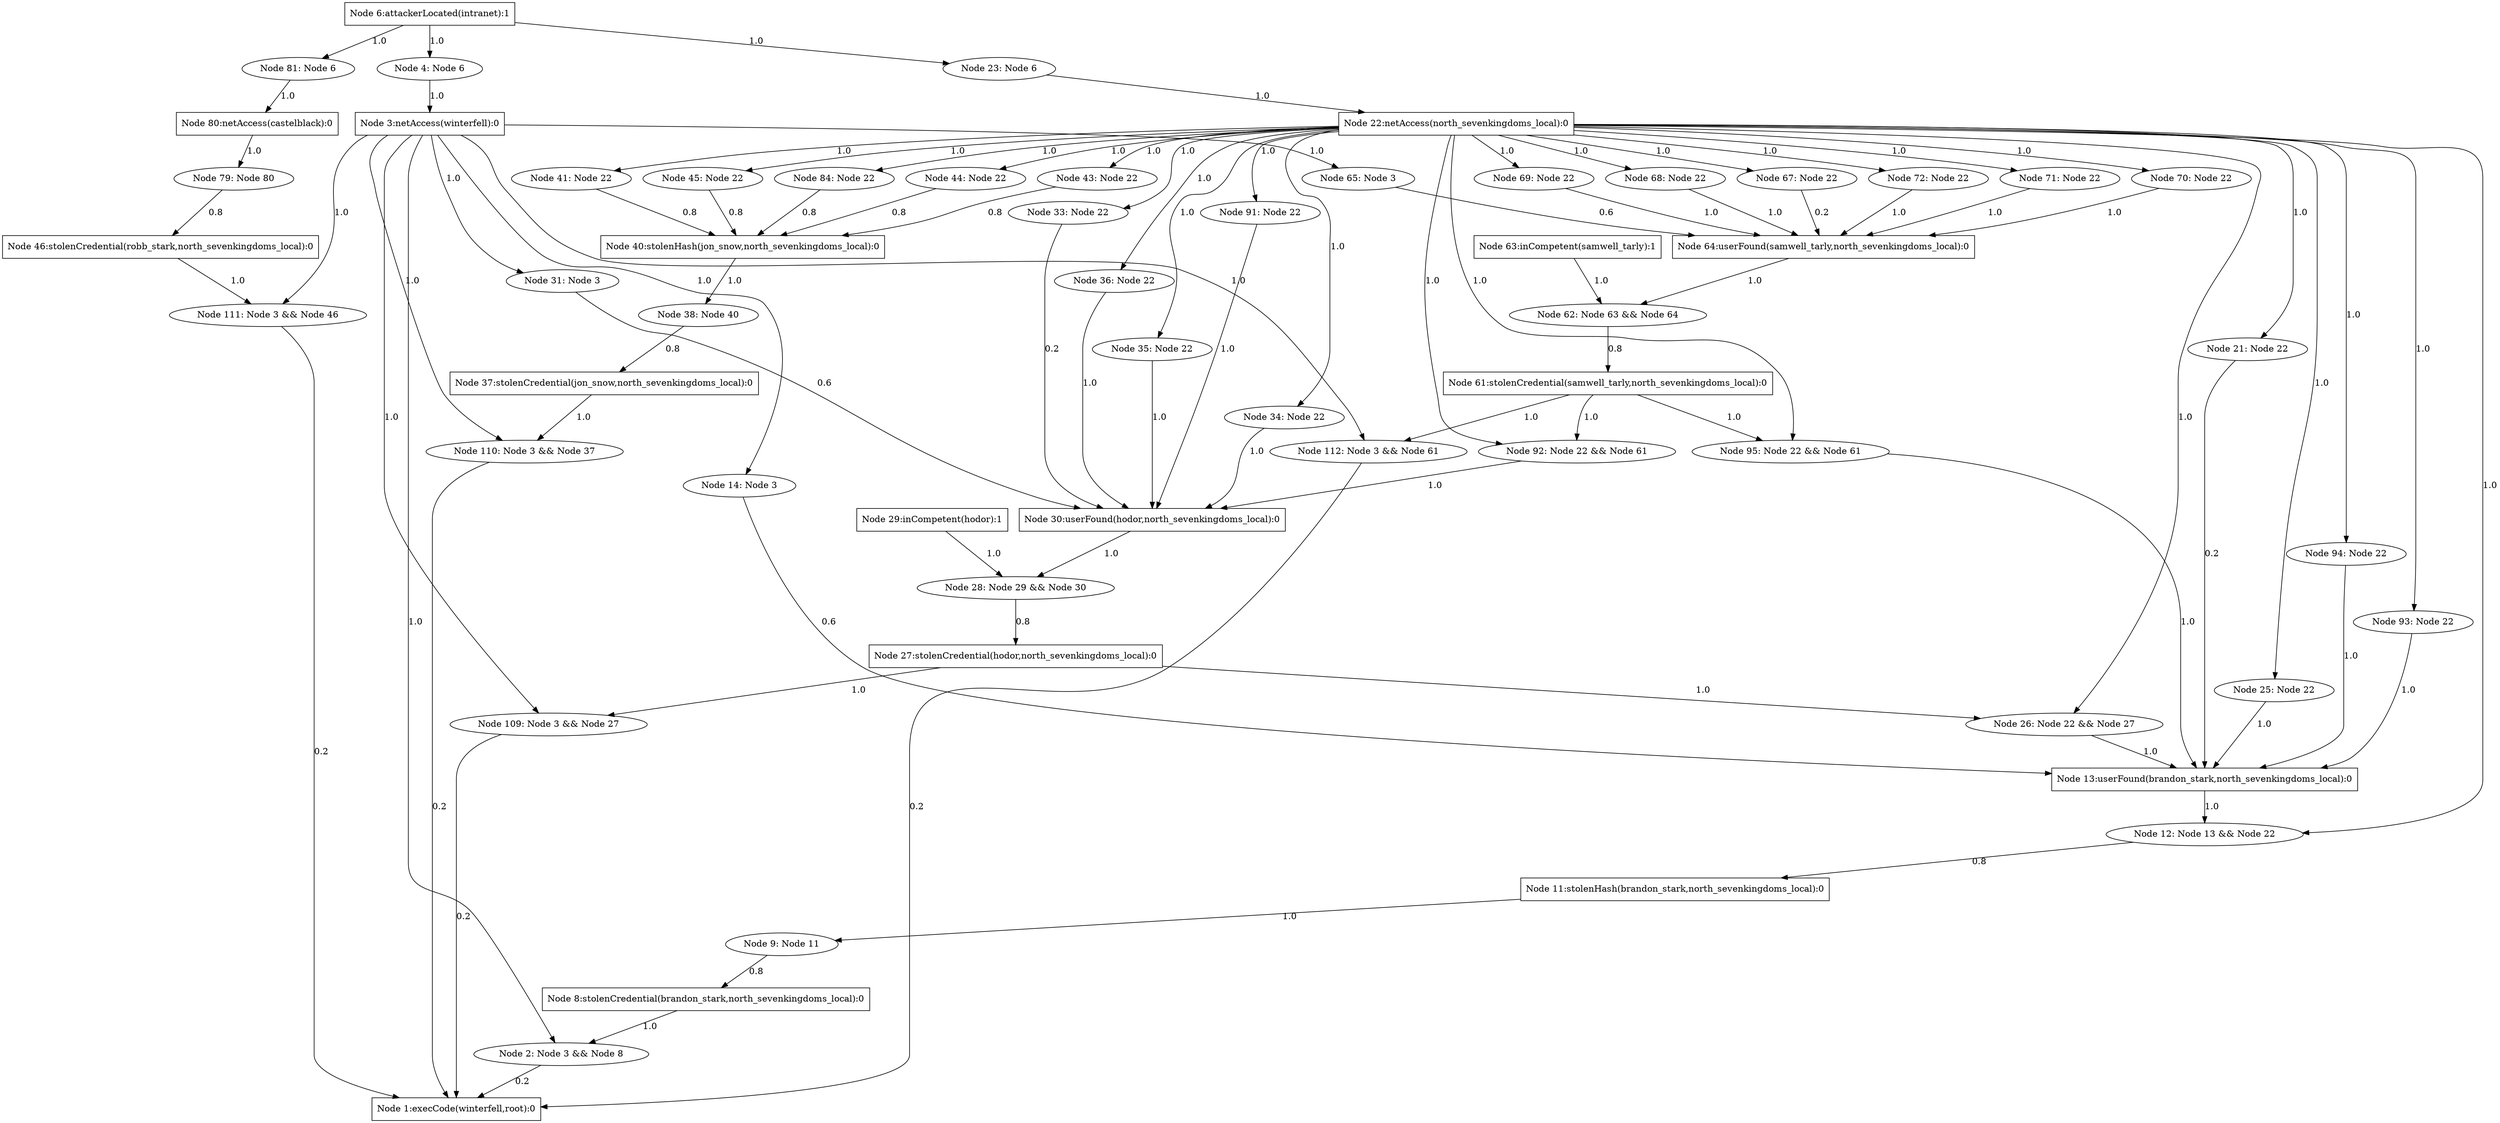 strict digraph G {
  1 [ label="Node 112: Node 3 && Node 61" shape="ellipse" nodeType="AND" probArray="1.0 1.0" ];
  2 [ label="Node 111: Node 3 && Node 46" shape="ellipse" nodeType="AND" probArray="1.0 1.0" ];
  3 [ label="Node 110: Node 3 && Node 37" shape="ellipse" nodeType="AND" probArray="1.0 1.0" ];
  4 [ label="Node 109: Node 3 && Node 27" shape="ellipse" nodeType="AND" probArray="1.0 1.0" ];
  5 [ label="Node 95: Node 22 && Node 61" shape="ellipse" nodeType="AND" probArray="1.0 1.0" ];
  6 [ label="Node 94: Node 22" shape="ellipse" nodeType="AND" probArray="1.0" ];
  7 [ label="Node 93: Node 22" shape="ellipse" nodeType="AND" probArray="1.0" ];
  8 [ label="Node 92: Node 22 && Node 61" shape="ellipse" nodeType="AND" probArray="1.0 1.0" ];
  9 [ label="Node 91: Node 22" shape="ellipse" nodeType="AND" probArray="1.0" ];
  10 [ label="Node 84: Node 22" shape="ellipse" nodeType="AND" probArray="1.0" ];
  11 [ label="Node 81: Node 6" shape="ellipse" nodeType="AND" probArray="1.0" ];
  12 [ label="Node 80:netAccess(castelblack):0" shape="box" nodeType="OR" probArray="1.0" ];
  13 [ label="Node 79: Node 80" shape="ellipse" nodeType="AND" probArray="1.0" ];
  14 [ label="Node 72: Node 22" shape="ellipse" nodeType="AND" probArray="1.0" ];
  15 [ label="Node 71: Node 22" shape="ellipse" nodeType="AND" probArray="1.0" ];
  16 [ label="Node 70: Node 22" shape="ellipse" nodeType="AND" probArray="1.0" ];
  17 [ label="Node 69: Node 22" shape="ellipse" nodeType="AND" probArray="1.0" ];
  18 [ label="Node 68: Node 22" shape="ellipse" nodeType="AND" probArray="1.0" ];
  19 [ label="Node 67: Node 22" shape="ellipse" nodeType="AND" probArray="1.0" ];
  20 [ label="Node 65: Node 3" shape="ellipse" nodeType="AND" probArray="1.0" ];
  21 [ label="Node 64:userFound(samwell_tarly,north_sevenkingdoms_local):0" shape="box" nodeType="OR" probArray="0.6 0.2 1.0 1.0 1.0 1.0 1.0" ];
  22 [ label="Node 63:inCompetent(samwell_tarly):1" shape="box" nodeType="AND" probArray="1.0" ];
  23 [ label="Node 62: Node 63 && Node 64" shape="ellipse" nodeType="AND" probArray="1.0 1.0" ];
  24 [ label="Node 61:stolenCredential(samwell_tarly,north_sevenkingdoms_local):0" shape="box" nodeType="OR" probArray="0.8" ];
  25 [ label="Node 46:stolenCredential(robb_stark,north_sevenkingdoms_local):0" shape="box" nodeType="OR" probArray="0.8" ];
  26 [ label="Node 45: Node 22" shape="ellipse" nodeType="AND" probArray="1.0" ];
  27 [ label="Node 44: Node 22" shape="ellipse" nodeType="AND" probArray="1.0" ];
  28 [ label="Node 43: Node 22" shape="ellipse" nodeType="AND" probArray="1.0" ];
  29 [ label="Node 41: Node 22" shape="ellipse" nodeType="AND" probArray="1.0" ];
  30 [ label="Node 40:stolenHash(jon_snow,north_sevenkingdoms_local):0" shape="box" nodeType="OR" probArray="0.8 0.8 0.8 0.8 0.8" ];
  31 [ label="Node 38: Node 40" shape="ellipse" nodeType="AND" probArray="1.0" ];
  32 [ label="Node 37:stolenCredential(jon_snow,north_sevenkingdoms_local):0" shape="box" nodeType="OR" probArray="0.8" ];
  33 [ label="Node 36: Node 22" shape="ellipse" nodeType="AND" probArray="1.0" ];
  34 [ label="Node 35: Node 22" shape="ellipse" nodeType="AND" probArray="1.0" ];
  35 [ label="Node 34: Node 22" shape="ellipse" nodeType="AND" probArray="1.0" ];
  36 [ label="Node 33: Node 22" shape="ellipse" nodeType="AND" probArray="1.0" ];
  37 [ label="Node 31: Node 3" shape="ellipse" nodeType="AND" probArray="1.0" ];
  38 [ label="Node 30:userFound(hodor,north_sevenkingdoms_local):0" shape="box" nodeType="OR" probArray="0.6 0.2 1.0 1.0 1.0 1.0 1.0" ];
  39 [ label="Node 29:inCompetent(hodor):1" shape="box" nodeType="AND" probArray="1.0" ];
  40 [ label="Node 28: Node 29 && Node 30" shape="ellipse" nodeType="AND" probArray="1.0 1.0" ];
  41 [ label="Node 27:stolenCredential(hodor,north_sevenkingdoms_local):0" shape="box" nodeType="OR" probArray="0.8" ];
  42 [ label="Node 26: Node 22 && Node 27" shape="ellipse" nodeType="AND" probArray="1.0 1.0" ];
  43 [ label="Node 25: Node 22" shape="ellipse" nodeType="AND" probArray="1.0" ];
  44 [ label="Node 23: Node 6" shape="ellipse" nodeType="AND" probArray="1.0" ];
  45 [ label="Node 22:netAccess(north_sevenkingdoms_local):0" shape="box" nodeType="OR" probArray="1.0" ];
  46 [ label="Node 21: Node 22" shape="ellipse" nodeType="AND" probArray="1.0" ];
  47 [ label="Node 14: Node 3" shape="ellipse" nodeType="AND" probArray="1.0" ];
  48 [ label="Node 13:userFound(brandon_stark,north_sevenkingdoms_local):0" shape="box" nodeType="OR" probArray="0.6 0.2 1.0 1.0 1.0 1.0 1.0" ];
  49 [ label="Node 12: Node 13 && Node 22" shape="ellipse" nodeType="AND" probArray="1.0 1.0" ];
  50 [ label="Node 11:stolenHash(brandon_stark,north_sevenkingdoms_local):0" shape="box" nodeType="OR" probArray="0.8" ];
  51 [ label="Node 9: Node 11" shape="ellipse" nodeType="AND" probArray="1.0" ];
  52 [ label="Node 8:stolenCredential(brandon_stark,north_sevenkingdoms_local):0" shape="box" nodeType="OR" probArray="0.8" ];
  53 [ label="Node 6:attackerLocated(intranet):1" shape="box" nodeType="AND" probArray="1.0" ];
  54 [ label="Node 4: Node 6" shape="ellipse" nodeType="AND" probArray="1.0" ];
  55 [ label="Node 3:netAccess(winterfell):0" shape="box" nodeType="OR" probArray="1.0" ];
  56 [ label="Node 2: Node 3 && Node 8" shape="ellipse" nodeType="AND" probArray="1.0 1.0" ];
  57 [ label="Node 1:execCode(winterfell,root):0" shape="box" nodeType="OR" probArray="0.2 0.2 0.2 0.2 0.2" ];
  56 -> 57 [ label="0.2" color="black" ];
  55 -> 56 [ label="1.0" color="black" ];
  55 -> 47 [ label="1.0" color="black" ];
  55 -> 37 [ label="1.0" color="black" ];
  55 -> 20 [ label="1.0" color="black" ];
  55 -> 4 [ label="1.0" color="black" ];
  55 -> 3 [ label="1.0" color="black" ];
  55 -> 2 [ label="1.0" color="black" ];
  55 -> 1 [ label="1.0" color="black" ];
  54 -> 55 [ label="1.0" color="black" ];
  53 -> 54 [ label="1.0" color="black" ];
  53 -> 44 [ label="1.0" color="black" ];
  53 -> 11 [ label="1.0" color="black" ];
  52 -> 56 [ label="1.0" color="black" ];
  51 -> 52 [ label="0.8" color="black" ];
  50 -> 51 [ label="1.0" color="black" ];
  49 -> 50 [ label="0.8" color="black" ];
  48 -> 49 [ label="1.0" color="black" ];
  47 -> 48 [ label="0.6" color="black" ];
  46 -> 48 [ label="0.2" color="black" ];
  45 -> 46 [ label="1.0" color="black" ];
  45 -> 43 [ label="1.0" color="black" ];
  45 -> 42 [ label="1.0" color="black" ];
  45 -> 36 [ label="1.0" color="black" ];
  45 -> 35 [ label="1.0" color="black" ];
  45 -> 34 [ label="1.0" color="black" ];
  45 -> 33 [ label="1.0" color="black" ];
  45 -> 29 [ label="1.0" color="black" ];
  45 -> 28 [ label="1.0" color="black" ];
  45 -> 27 [ label="1.0" color="black" ];
  45 -> 19 [ label="1.0" color="black" ];
  45 -> 18 [ label="1.0" color="black" ];
  45 -> 17 [ label="1.0" color="black" ];
  45 -> 16 [ label="1.0" color="black" ];
  45 -> 15 [ label="1.0" color="black" ];
  45 -> 14 [ label="1.0" color="black" ];
  45 -> 26 [ label="1.0" color="black" ];
  45 -> 10 [ label="1.0" color="black" ];
  45 -> 9 [ label="1.0" color="black" ];
  45 -> 8 [ label="1.0" color="black" ];
  45 -> 7 [ label="1.0" color="black" ];
  45 -> 6 [ label="1.0" color="black" ];
  45 -> 5 [ label="1.0" color="black" ];
  45 -> 49 [ label="1.0" color="black" ];
  44 -> 45 [ label="1.0" color="black" ];
  43 -> 48 [ label="1.0" color="black" ];
  42 -> 48 [ label="1.0" color="black" ];
  41 -> 42 [ label="1.0" color="black" ];
  41 -> 4 [ label="1.0" color="black" ];
  40 -> 41 [ label="0.8" color="black" ];
  39 -> 40 [ label="1.0" color="black" ];
  38 -> 40 [ label="1.0" color="black" ];
  37 -> 38 [ label="0.6" color="black" ];
  36 -> 38 [ label="0.2" color="black" ];
  35 -> 38 [ label="1.0" color="black" ];
  34 -> 38 [ label="1.0" color="black" ];
  33 -> 38 [ label="1.0" color="black" ];
  32 -> 3 [ label="1.0" color="black" ];
  31 -> 32 [ label="0.8" color="black" ];
  30 -> 31 [ label="1.0" color="black" ];
  29 -> 30 [ label="0.8" color="black" ];
  28 -> 30 [ label="0.8" color="black" ];
  27 -> 30 [ label="0.8" color="black" ];
  26 -> 30 [ label="0.8" color="black" ];
  25 -> 2 [ label="1.0" color="black" ];
  24 -> 8 [ label="1.0" color="black" ];
  24 -> 5 [ label="1.0" color="black" ];
  24 -> 1 [ label="1.0" color="black" ];
  23 -> 24 [ label="0.8" color="black" ];
  22 -> 23 [ label="1.0" color="black" ];
  21 -> 23 [ label="1.0" color="black" ];
  20 -> 21 [ label="0.6" color="black" ];
  19 -> 21 [ label="0.2" color="black" ];
  18 -> 21 [ label="1.0" color="black" ];
  17 -> 21 [ label="1.0" color="black" ];
  16 -> 21 [ label="1.0" color="black" ];
  15 -> 21 [ label="1.0" color="black" ];
  14 -> 21 [ label="1.0" color="black" ];
  13 -> 25 [ label="0.8" color="black" ];
  12 -> 13 [ label="1.0" color="black" ];
  11 -> 12 [ label="1.0" color="black" ];
  10 -> 30 [ label="0.8" color="black" ];
  9 -> 38 [ label="1.0" color="black" ];
  8 -> 38 [ label="1.0" color="black" ];
  7 -> 48 [ label="1.0" color="black" ];
  6 -> 48 [ label="1.0" color="black" ];
  5 -> 48 [ label="1.0" color="black" ];
  4 -> 57 [ label="0.2" color="black" ];
  3 -> 57 [ label="0.2" color="black" ];
  2 -> 57 [ label="0.2" color="black" ];
  1 -> 57 [ label="0.2" color="black" ];
}
